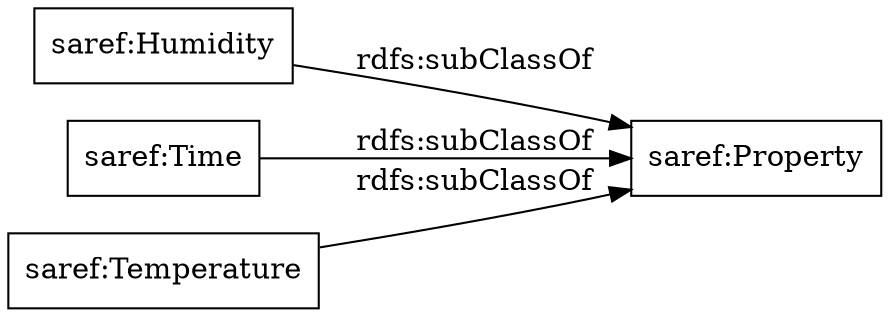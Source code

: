 digraph ar2dtool_diagram { 
rankdir=LR;
size="1000"
node [shape = rectangle, color="black"]; "saref:Humidity" "saref:Property" "saref:Time" "saref:Temperature" ; /*classes style*/
	"saref:Humidity" -> "saref:Property" [ label = "rdfs:subClassOf" ];
	"saref:Temperature" -> "saref:Property" [ label = "rdfs:subClassOf" ];
	"saref:Time" -> "saref:Property" [ label = "rdfs:subClassOf" ];

}
